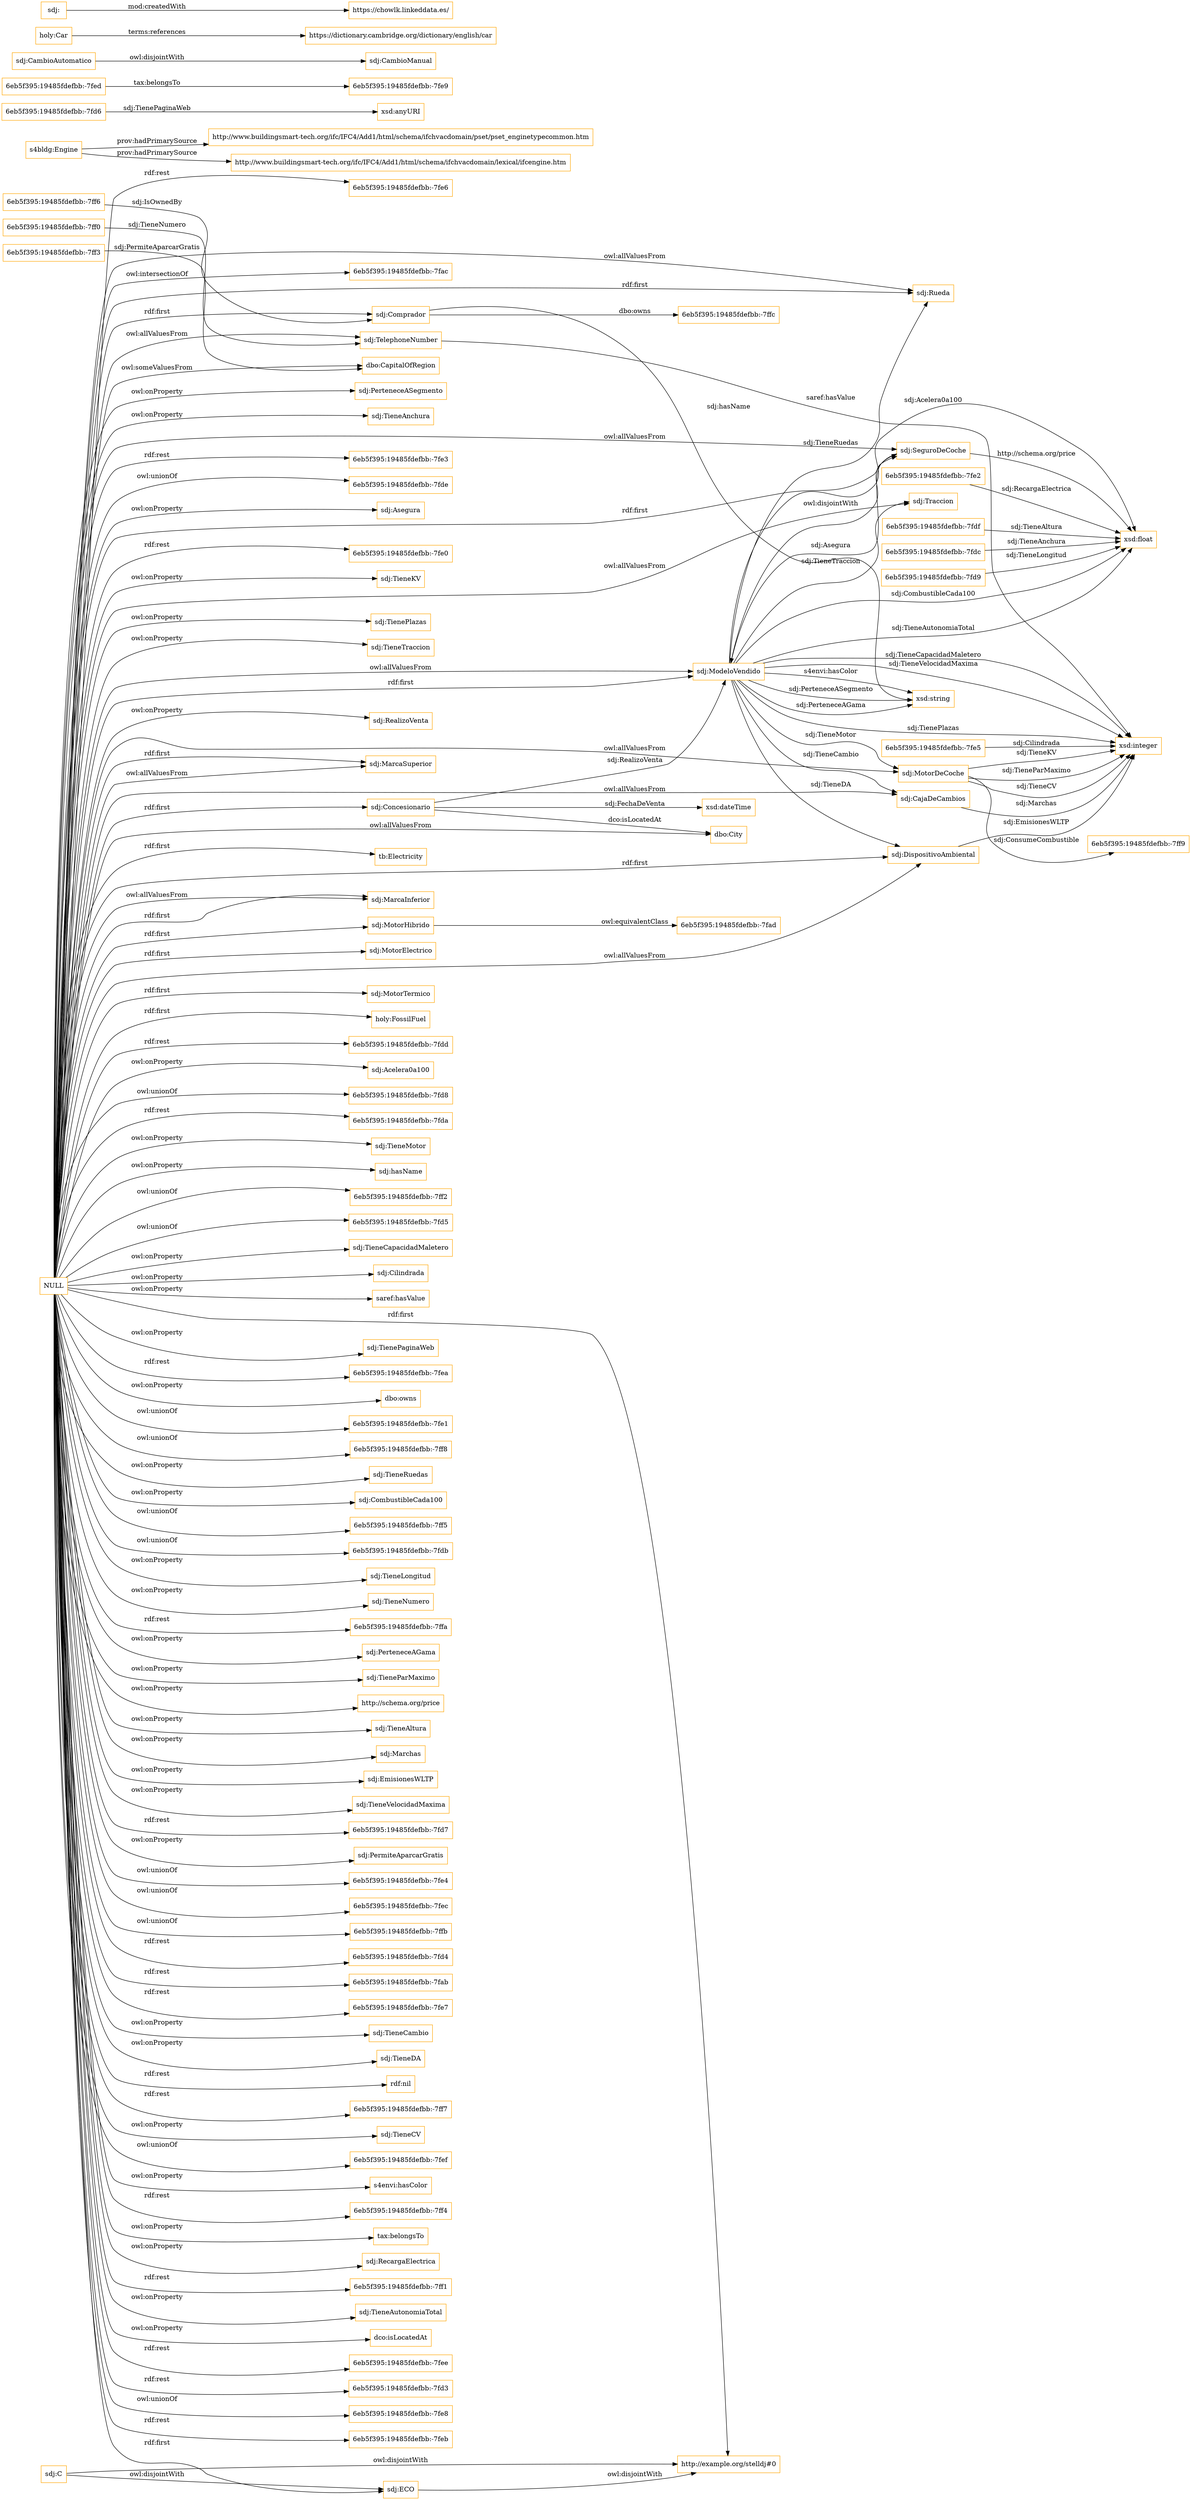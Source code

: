 digraph ar2dtool_diagram { 
rankdir=LR;
size="1501"
node [shape = rectangle, color="orange"]; "6eb5f395:19485fdefbb:-7fe5" "sdj:Traccion" "6eb5f395:19485fdefbb:-7ff9" "sdj:SeguroDeCoche" "6eb5f395:19485fdefbb:-7ff3" "sdj:MarcaSuperior" "6eb5f395:19485fdefbb:-7fe2" "dbo:CapitalOfRegion" "sdj:DispositivoAmbiental" "s4bldg:Engine" "6eb5f395:19485fdefbb:-7fdf" "6eb5f395:19485fdefbb:-7fd6" "6eb5f395:19485fdefbb:-7fe9" "sdj:TelephoneNumber" "sdj:Comprador" "sdj:MotorDeCoche" "sdj:Rueda" "6eb5f395:19485fdefbb:-7fad" "sdj:Concesionario" "sdj:CambioManual" "tb:Electricity" "sdj:CajaDeCambios" "6eb5f395:19485fdefbb:-7fdc" "sdj:MarcaInferior" "sdj:CambioAutomatico" "dbo:City" "sdj:C" "sdj:ECO" "holy:Car" "sdj:ModeloVendido" "sdj:MotorElectrico" "6eb5f395:19485fdefbb:-7ff0" "6eb5f395:19485fdefbb:-7fed" "sdj:MotorHibrido" "6eb5f395:19485fdefbb:-7ffc" "http://example.org/stelldj#0" "6eb5f395:19485fdefbb:-7fd9" "sdj:MotorTermico" "holy:FossilFuel" "6eb5f395:19485fdefbb:-7ff6" ; /*classes style*/
	"sdj:C" -> "http://example.org/stelldj#0" [ label = "owl:disjointWith" ];
	"sdj:C" -> "sdj:ECO" [ label = "owl:disjointWith" ];
	"holy:Car" -> "https://dictionary.cambridge.org/dictionary/english/car" [ label = "terms:references" ];
	"sdj:CambioAutomatico" -> "sdj:CambioManual" [ label = "owl:disjointWith" ];
	"NULL" -> "6eb5f395:19485fdefbb:-7fdd" [ label = "rdf:rest" ];
	"NULL" -> "sdj:Traccion" [ label = "owl:allValuesFrom" ];
	"NULL" -> "sdj:Acelera0a100" [ label = "owl:onProperty" ];
	"NULL" -> "sdj:MarcaInferior" [ label = "owl:allValuesFrom" ];
	"NULL" -> "6eb5f395:19485fdefbb:-7fd8" [ label = "owl:unionOf" ];
	"NULL" -> "6eb5f395:19485fdefbb:-7fda" [ label = "rdf:rest" ];
	"NULL" -> "sdj:TieneMotor" [ label = "owl:onProperty" ];
	"NULL" -> "sdj:hasName" [ label = "owl:onProperty" ];
	"NULL" -> "sdj:Comprador" [ label = "rdf:first" ];
	"NULL" -> "6eb5f395:19485fdefbb:-7ff2" [ label = "owl:unionOf" ];
	"NULL" -> "6eb5f395:19485fdefbb:-7fd5" [ label = "owl:unionOf" ];
	"NULL" -> "sdj:TieneCapacidadMaletero" [ label = "owl:onProperty" ];
	"NULL" -> "sdj:Cilindrada" [ label = "owl:onProperty" ];
	"NULL" -> "saref:hasValue" [ label = "owl:onProperty" ];
	"NULL" -> "sdj:MotorTermico" [ label = "rdf:first" ];
	"NULL" -> "sdj:TienePaginaWeb" [ label = "owl:onProperty" ];
	"NULL" -> "6eb5f395:19485fdefbb:-7fea" [ label = "rdf:rest" ];
	"NULL" -> "dbo:owns" [ label = "owl:onProperty" ];
	"NULL" -> "6eb5f395:19485fdefbb:-7fe1" [ label = "owl:unionOf" ];
	"NULL" -> "6eb5f395:19485fdefbb:-7ff8" [ label = "owl:unionOf" ];
	"NULL" -> "sdj:TieneRuedas" [ label = "owl:onProperty" ];
	"NULL" -> "sdj:CombustibleCada100" [ label = "owl:onProperty" ];
	"NULL" -> "6eb5f395:19485fdefbb:-7ff5" [ label = "owl:unionOf" ];
	"NULL" -> "6eb5f395:19485fdefbb:-7fdb" [ label = "owl:unionOf" ];
	"NULL" -> "sdj:TieneLongitud" [ label = "owl:onProperty" ];
	"NULL" -> "http://example.org/stelldj#0" [ label = "rdf:first" ];
	"NULL" -> "sdj:TieneNumero" [ label = "owl:onProperty" ];
	"NULL" -> "6eb5f395:19485fdefbb:-7ffa" [ label = "rdf:rest" ];
	"NULL" -> "sdj:PerteneceAGama" [ label = "owl:onProperty" ];
	"NULL" -> "sdj:ModeloVendido" [ label = "owl:allValuesFrom" ];
	"NULL" -> "sdj:TieneParMaximo" [ label = "owl:onProperty" ];
	"NULL" -> "http://schema.org/price" [ label = "owl:onProperty" ];
	"NULL" -> "sdj:TieneAltura" [ label = "owl:onProperty" ];
	"NULL" -> "sdj:Marchas" [ label = "owl:onProperty" ];
	"NULL" -> "sdj:EmisionesWLTP" [ label = "owl:onProperty" ];
	"NULL" -> "sdj:TieneVelocidadMaxima" [ label = "owl:onProperty" ];
	"NULL" -> "6eb5f395:19485fdefbb:-7fd7" [ label = "rdf:rest" ];
	"NULL" -> "sdj:PermiteAparcarGratis" [ label = "owl:onProperty" ];
	"NULL" -> "6eb5f395:19485fdefbb:-7fe4" [ label = "owl:unionOf" ];
	"NULL" -> "6eb5f395:19485fdefbb:-7fec" [ label = "owl:unionOf" ];
	"NULL" -> "6eb5f395:19485fdefbb:-7ffb" [ label = "owl:unionOf" ];
	"NULL" -> "6eb5f395:19485fdefbb:-7fd4" [ label = "rdf:rest" ];
	"NULL" -> "sdj:ModeloVendido" [ label = "rdf:first" ];
	"NULL" -> "sdj:Rueda" [ label = "owl:allValuesFrom" ];
	"NULL" -> "6eb5f395:19485fdefbb:-7fab" [ label = "rdf:rest" ];
	"NULL" -> "sdj:CajaDeCambios" [ label = "owl:allValuesFrom" ];
	"NULL" -> "6eb5f395:19485fdefbb:-7fe7" [ label = "rdf:rest" ];
	"NULL" -> "sdj:TieneCambio" [ label = "owl:onProperty" ];
	"NULL" -> "tb:Electricity" [ label = "rdf:first" ];
	"NULL" -> "sdj:TieneDA" [ label = "owl:onProperty" ];
	"NULL" -> "rdf:nil" [ label = "rdf:rest" ];
	"NULL" -> "sdj:DispositivoAmbiental" [ label = "owl:allValuesFrom" ];
	"NULL" -> "6eb5f395:19485fdefbb:-7ff7" [ label = "rdf:rest" ];
	"NULL" -> "sdj:DispositivoAmbiental" [ label = "rdf:first" ];
	"NULL" -> "sdj:TieneCV" [ label = "owl:onProperty" ];
	"NULL" -> "holy:FossilFuel" [ label = "rdf:first" ];
	"NULL" -> "6eb5f395:19485fdefbb:-7fef" [ label = "owl:unionOf" ];
	"NULL" -> "s4envi:hasColor" [ label = "owl:onProperty" ];
	"NULL" -> "sdj:MarcaSuperior" [ label = "rdf:first" ];
	"NULL" -> "6eb5f395:19485fdefbb:-7ff4" [ label = "rdf:rest" ];
	"NULL" -> "tax:belongsTo" [ label = "owl:onProperty" ];
	"NULL" -> "sdj:SeguroDeCoche" [ label = "owl:allValuesFrom" ];
	"NULL" -> "sdj:SeguroDeCoche" [ label = "rdf:first" ];
	"NULL" -> "sdj:Concesionario" [ label = "rdf:first" ];
	"NULL" -> "sdj:MotorElectrico" [ label = "rdf:first" ];
	"NULL" -> "sdj:RecargaElectrica" [ label = "owl:onProperty" ];
	"NULL" -> "sdj:Rueda" [ label = "rdf:first" ];
	"NULL" -> "6eb5f395:19485fdefbb:-7ff1" [ label = "rdf:rest" ];
	"NULL" -> "sdj:ECO" [ label = "rdf:first" ];
	"NULL" -> "sdj:TieneAutonomiaTotal" [ label = "owl:onProperty" ];
	"NULL" -> "dco:isLocatedAt" [ label = "owl:onProperty" ];
	"NULL" -> "6eb5f395:19485fdefbb:-7fee" [ label = "rdf:rest" ];
	"NULL" -> "sdj:MarcaInferior" [ label = "rdf:first" ];
	"NULL" -> "6eb5f395:19485fdefbb:-7fd3" [ label = "rdf:rest" ];
	"NULL" -> "6eb5f395:19485fdefbb:-7fe8" [ label = "owl:unionOf" ];
	"NULL" -> "6eb5f395:19485fdefbb:-7feb" [ label = "rdf:rest" ];
	"NULL" -> "6eb5f395:19485fdefbb:-7fe6" [ label = "rdf:rest" ];
	"NULL" -> "dbo:CapitalOfRegion" [ label = "owl:someValuesFrom" ];
	"NULL" -> "sdj:MotorHibrido" [ label = "rdf:first" ];
	"NULL" -> "6eb5f395:19485fdefbb:-7fac" [ label = "owl:intersectionOf" ];
	"NULL" -> "sdj:PerteneceASegmento" [ label = "owl:onProperty" ];
	"NULL" -> "sdj:TieneAnchura" [ label = "owl:onProperty" ];
	"NULL" -> "6eb5f395:19485fdefbb:-7fe3" [ label = "rdf:rest" ];
	"NULL" -> "6eb5f395:19485fdefbb:-7fde" [ label = "owl:unionOf" ];
	"NULL" -> "sdj:TelephoneNumber" [ label = "owl:allValuesFrom" ];
	"NULL" -> "sdj:MotorDeCoche" [ label = "owl:allValuesFrom" ];
	"NULL" -> "dbo:City" [ label = "owl:allValuesFrom" ];
	"NULL" -> "sdj:Asegura" [ label = "owl:onProperty" ];
	"NULL" -> "sdj:MarcaSuperior" [ label = "owl:allValuesFrom" ];
	"NULL" -> "6eb5f395:19485fdefbb:-7fe0" [ label = "rdf:rest" ];
	"NULL" -> "sdj:TieneKV" [ label = "owl:onProperty" ];
	"NULL" -> "sdj:TienePlazas" [ label = "owl:onProperty" ];
	"NULL" -> "sdj:TieneTraccion" [ label = "owl:onProperty" ];
	"NULL" -> "sdj:RealizoVenta" [ label = "owl:onProperty" ];
	"sdj:MotorHibrido" -> "6eb5f395:19485fdefbb:-7fad" [ label = "owl:equivalentClass" ];
	"s4bldg:Engine" -> "http://www.buildingsmart-tech.org/ifc/IFC4/Add1/html/schema/ifchvacdomain/pset/pset_enginetypecommon.htm" [ label = "prov:hadPrimarySource" ];
	"s4bldg:Engine" -> "http://www.buildingsmart-tech.org/ifc/IFC4/Add1/html/schema/ifchvacdomain/lexical/ifcengine.htm" [ label = "prov:hadPrimarySource" ];
	"sdj:ECO" -> "http://example.org/stelldj#0" [ label = "owl:disjointWith" ];
	"sdj:ModeloVendido" -> "sdj:SeguroDeCoche" [ label = "owl:disjointWith" ];
	"sdj:" -> "https://chowlk.linkeddata.es/" [ label = "mod:createdWith" ];
	"6eb5f395:19485fdefbb:-7ff6" -> "sdj:Comprador" [ label = "sdj:IsOwnedBy" ];
	"sdj:Comprador" -> "xsd:string" [ label = "sdj:hasName" ];
	"sdj:Concesionario" -> "xsd:dateTime" [ label = "sdj:FechaDeVenta" ];
	"6eb5f395:19485fdefbb:-7ff0" -> "sdj:TelephoneNumber" [ label = "sdj:TieneNumero" ];
	"sdj:ModeloVendido" -> "sdj:Traccion" [ label = "sdj:TieneTraccion" ];
	"6eb5f395:19485fdefbb:-7fd6" -> "xsd:anyURI" [ label = "sdj:TienePaginaWeb" ];
	"6eb5f395:19485fdefbb:-7fd9" -> "xsd:float" [ label = "sdj:TieneLongitud" ];
	"6eb5f395:19485fdefbb:-7fdf" -> "xsd:float" [ label = "sdj:TieneAltura" ];
	"sdj:ModeloVendido" -> "xsd:float" [ label = "sdj:Acelera0a100" ];
	"sdj:MotorDeCoche" -> "xsd:integer" [ label = "sdj:TieneCV" ];
	"sdj:TelephoneNumber" -> "xsd:integer" [ label = "saref:hasValue" ];
	"sdj:ModeloVendido" -> "sdj:Rueda" [ label = "sdj:TieneRuedas" ];
	"sdj:MotorDeCoche" -> "6eb5f395:19485fdefbb:-7ff9" [ label = "sdj:ConsumeCombustible" ];
	"sdj:Concesionario" -> "sdj:ModeloVendido" [ label = "sdj:RealizoVenta" ];
	"sdj:Concesionario" -> "dbo:City" [ label = "dco:isLocatedAt" ];
	"sdj:SeguroDeCoche" -> "xsd:float" [ label = "http://schema.org/price" ];
	"sdj:SeguroDeCoche" -> "sdj:ModeloVendido" [ label = "sdj:Asegura" ];
	"sdj:ModeloVendido" -> "sdj:DispositivoAmbiental" [ label = "sdj:TieneDA" ];
	"sdj:ModeloVendido" -> "sdj:CajaDeCambios" [ label = "sdj:TieneCambio" ];
	"sdj:ModeloVendido" -> "xsd:float" [ label = "sdj:CombustibleCada100" ];
	"6eb5f395:19485fdefbb:-7fdc" -> "xsd:float" [ label = "sdj:TieneAnchura" ];
	"sdj:ModeloVendido" -> "xsd:string" [ label = "sdj:PerteneceAGama" ];
	"sdj:ModeloVendido" -> "xsd:integer" [ label = "sdj:TieneVelocidadMaxima" ];
	"sdj:ModeloVendido" -> "xsd:integer" [ label = "sdj:TieneCapacidadMaletero" ];
	"sdj:MotorDeCoche" -> "xsd:integer" [ label = "sdj:TieneKV" ];
	"sdj:ModeloVendido" -> "xsd:string" [ label = "s4envi:hasColor" ];
	"sdj:ModeloVendido" -> "xsd:float" [ label = "sdj:TieneAutonomiaTotal" ];
	"6eb5f395:19485fdefbb:-7fed" -> "6eb5f395:19485fdefbb:-7fe9" [ label = "tax:belongsTo" ];
	"sdj:CajaDeCambios" -> "xsd:integer" [ label = "sdj:Marchas" ];
	"sdj:ModeloVendido" -> "sdj:MotorDeCoche" [ label = "sdj:TieneMotor" ];
	"sdj:ModeloVendido" -> "xsd:string" [ label = "sdj:PerteneceASegmento" ];
	"6eb5f395:19485fdefbb:-7fe2" -> "xsd:float" [ label = "sdj:RecargaElectrica" ];
	"sdj:Comprador" -> "6eb5f395:19485fdefbb:-7ffc" [ label = "dbo:owns" ];
	"sdj:ModeloVendido" -> "xsd:integer" [ label = "sdj:TienePlazas" ];
	"sdj:MotorDeCoche" -> "xsd:integer" [ label = "sdj:TieneParMaximo" ];
	"6eb5f395:19485fdefbb:-7fe5" -> "xsd:integer" [ label = "sdj:Cilindrada" ];
	"sdj:DispositivoAmbiental" -> "xsd:integer" [ label = "sdj:EmisionesWLTP" ];
	"6eb5f395:19485fdefbb:-7ff3" -> "dbo:CapitalOfRegion" [ label = "sdj:PermiteAparcarGratis" ];

}
